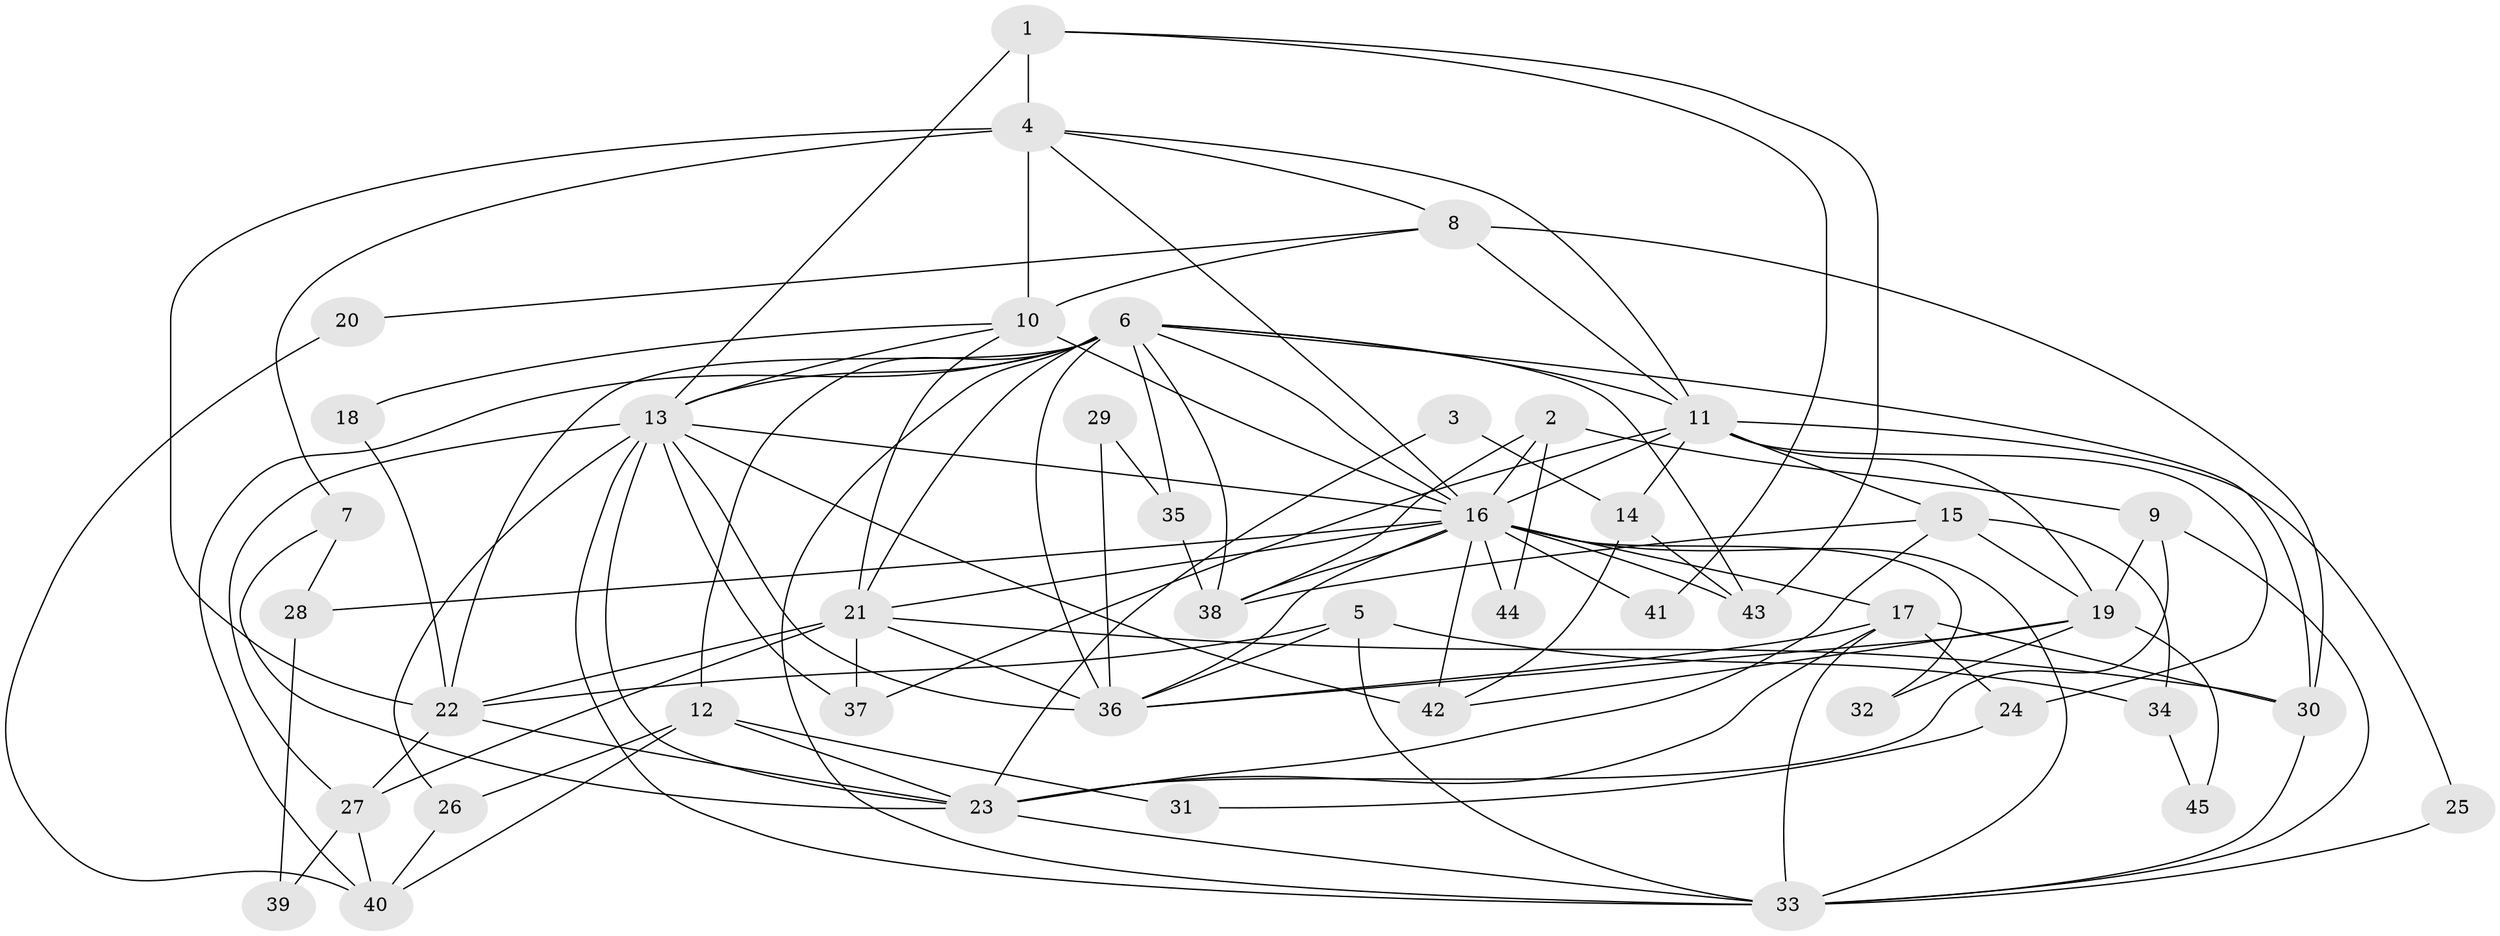// original degree distribution, {5: 0.27586206896551724, 2: 0.21839080459770116, 4: 0.20689655172413793, 6: 0.08045977011494253, 3: 0.1724137931034483, 7: 0.022988505747126436, 8: 0.011494252873563218, 9: 0.011494252873563218}
// Generated by graph-tools (version 1.1) at 2025/43/03/06/25 01:43:20]
// undirected, 45 vertices, 112 edges
graph export_dot {
graph [start="1"]
  node [color=gray90,style=filled];
  1;
  2;
  3;
  4;
  5;
  6;
  7;
  8;
  9;
  10;
  11;
  12;
  13;
  14;
  15;
  16;
  17;
  18;
  19;
  20;
  21;
  22;
  23;
  24;
  25;
  26;
  27;
  28;
  29;
  30;
  31;
  32;
  33;
  34;
  35;
  36;
  37;
  38;
  39;
  40;
  41;
  42;
  43;
  44;
  45;
  1 -- 4 [weight=2.0];
  1 -- 13 [weight=1.0];
  1 -- 41 [weight=1.0];
  1 -- 43 [weight=1.0];
  2 -- 9 [weight=1.0];
  2 -- 16 [weight=2.0];
  2 -- 38 [weight=1.0];
  2 -- 44 [weight=1.0];
  3 -- 14 [weight=1.0];
  3 -- 23 [weight=1.0];
  4 -- 7 [weight=2.0];
  4 -- 8 [weight=1.0];
  4 -- 10 [weight=2.0];
  4 -- 11 [weight=1.0];
  4 -- 16 [weight=1.0];
  4 -- 22 [weight=2.0];
  5 -- 22 [weight=1.0];
  5 -- 33 [weight=1.0];
  5 -- 34 [weight=1.0];
  5 -- 36 [weight=1.0];
  6 -- 11 [weight=1.0];
  6 -- 12 [weight=1.0];
  6 -- 13 [weight=1.0];
  6 -- 16 [weight=2.0];
  6 -- 21 [weight=1.0];
  6 -- 22 [weight=1.0];
  6 -- 30 [weight=1.0];
  6 -- 33 [weight=1.0];
  6 -- 35 [weight=1.0];
  6 -- 36 [weight=2.0];
  6 -- 38 [weight=1.0];
  6 -- 40 [weight=1.0];
  6 -- 43 [weight=1.0];
  7 -- 23 [weight=2.0];
  7 -- 28 [weight=1.0];
  8 -- 10 [weight=1.0];
  8 -- 11 [weight=1.0];
  8 -- 20 [weight=1.0];
  8 -- 30 [weight=1.0];
  9 -- 19 [weight=1.0];
  9 -- 23 [weight=2.0];
  9 -- 33 [weight=1.0];
  10 -- 13 [weight=1.0];
  10 -- 16 [weight=3.0];
  10 -- 18 [weight=1.0];
  10 -- 21 [weight=1.0];
  11 -- 14 [weight=1.0];
  11 -- 15 [weight=2.0];
  11 -- 16 [weight=2.0];
  11 -- 19 [weight=1.0];
  11 -- 24 [weight=1.0];
  11 -- 25 [weight=1.0];
  11 -- 37 [weight=1.0];
  12 -- 23 [weight=1.0];
  12 -- 26 [weight=1.0];
  12 -- 31 [weight=1.0];
  12 -- 40 [weight=1.0];
  13 -- 16 [weight=1.0];
  13 -- 23 [weight=1.0];
  13 -- 26 [weight=1.0];
  13 -- 27 [weight=1.0];
  13 -- 33 [weight=1.0];
  13 -- 36 [weight=1.0];
  13 -- 37 [weight=1.0];
  13 -- 42 [weight=1.0];
  14 -- 42 [weight=1.0];
  14 -- 43 [weight=1.0];
  15 -- 19 [weight=1.0];
  15 -- 23 [weight=1.0];
  15 -- 34 [weight=1.0];
  15 -- 38 [weight=1.0];
  16 -- 17 [weight=1.0];
  16 -- 21 [weight=1.0];
  16 -- 28 [weight=1.0];
  16 -- 32 [weight=1.0];
  16 -- 33 [weight=1.0];
  16 -- 36 [weight=1.0];
  16 -- 38 [weight=1.0];
  16 -- 41 [weight=1.0];
  16 -- 42 [weight=2.0];
  16 -- 43 [weight=1.0];
  16 -- 44 [weight=1.0];
  17 -- 23 [weight=1.0];
  17 -- 24 [weight=1.0];
  17 -- 30 [weight=1.0];
  17 -- 33 [weight=1.0];
  17 -- 36 [weight=1.0];
  18 -- 22 [weight=1.0];
  19 -- 32 [weight=1.0];
  19 -- 36 [weight=1.0];
  19 -- 42 [weight=1.0];
  19 -- 45 [weight=1.0];
  20 -- 40 [weight=1.0];
  21 -- 22 [weight=1.0];
  21 -- 27 [weight=1.0];
  21 -- 30 [weight=1.0];
  21 -- 36 [weight=2.0];
  21 -- 37 [weight=1.0];
  22 -- 23 [weight=1.0];
  22 -- 27 [weight=1.0];
  23 -- 33 [weight=1.0];
  24 -- 31 [weight=1.0];
  25 -- 33 [weight=1.0];
  26 -- 40 [weight=1.0];
  27 -- 39 [weight=1.0];
  27 -- 40 [weight=1.0];
  28 -- 39 [weight=1.0];
  29 -- 35 [weight=1.0];
  29 -- 36 [weight=1.0];
  30 -- 33 [weight=1.0];
  34 -- 45 [weight=1.0];
  35 -- 38 [weight=1.0];
}

